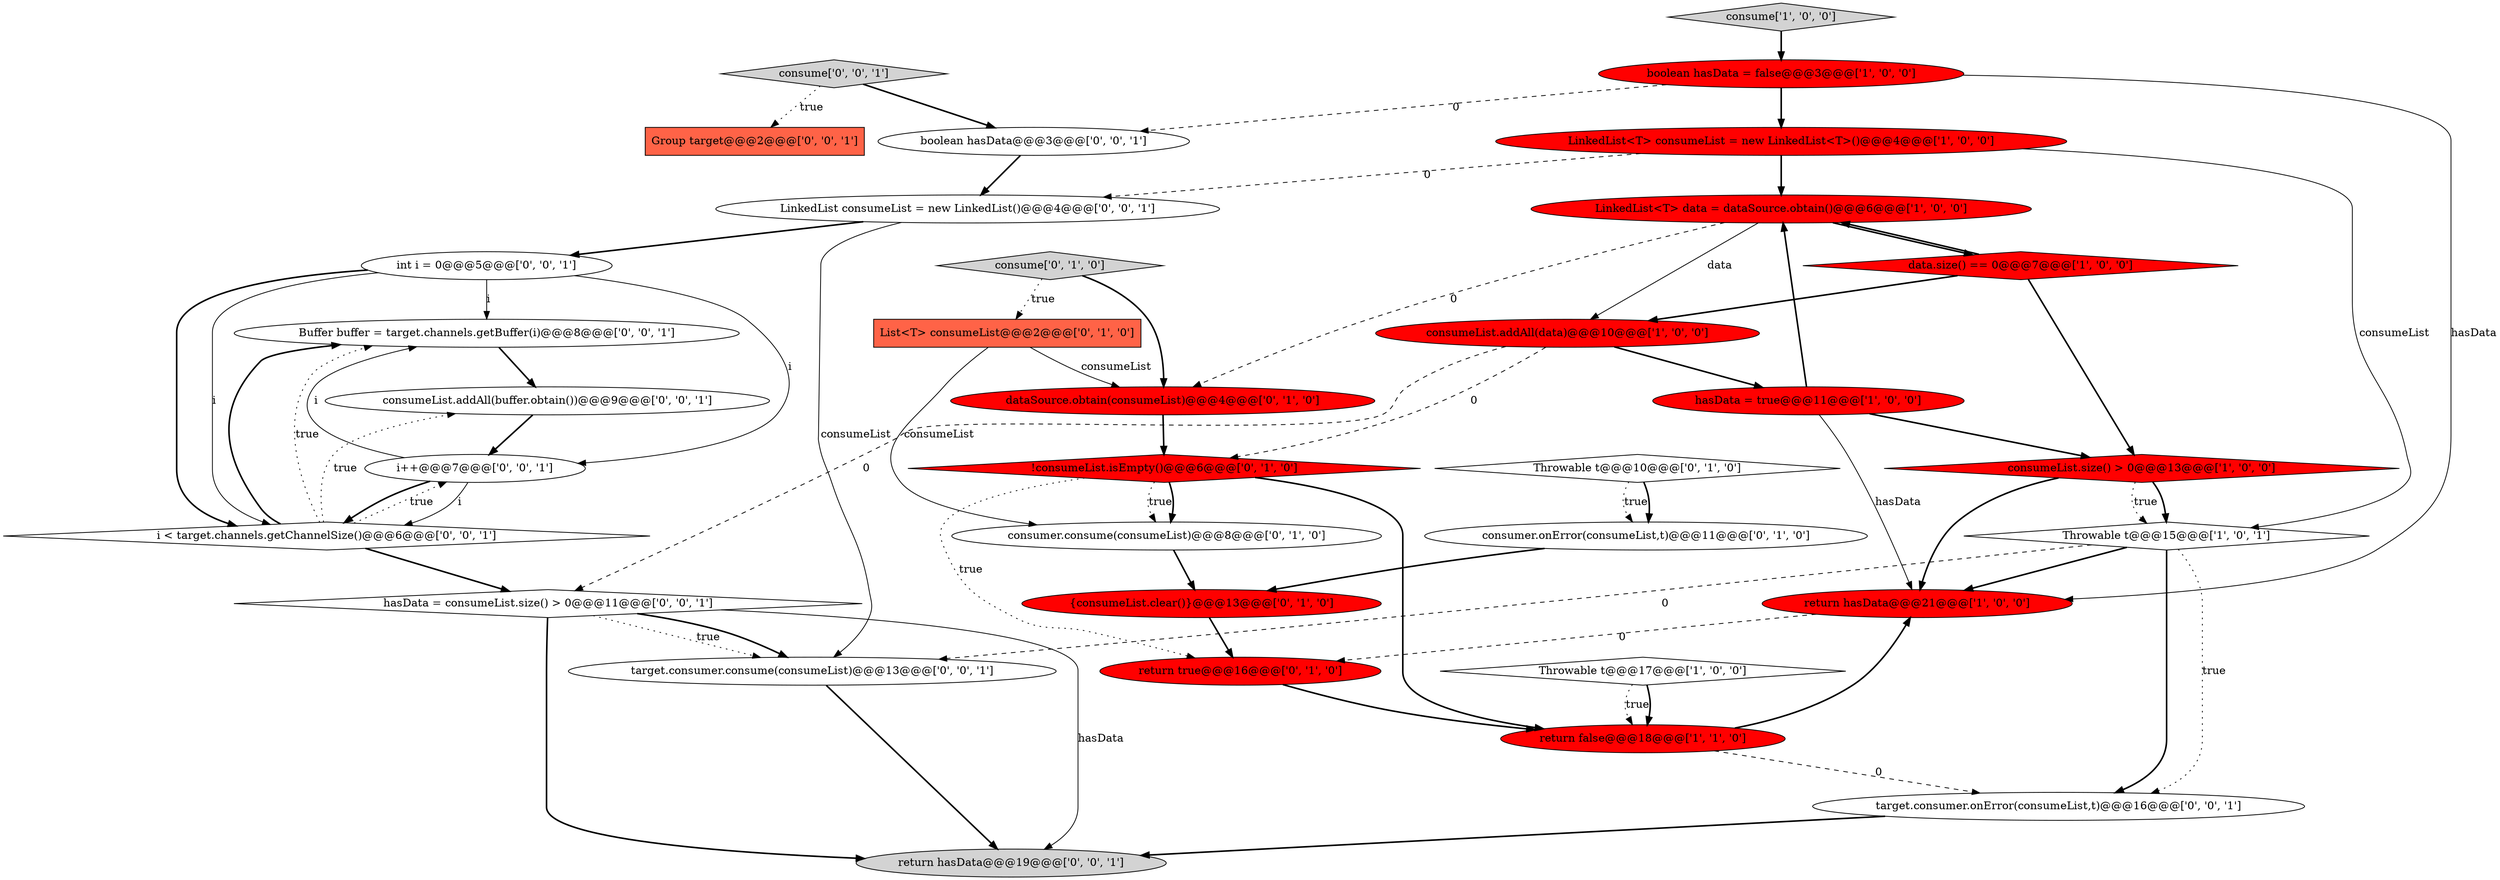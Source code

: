 digraph {
11 [style = filled, label = "LinkedList<T> consumeList = new LinkedList<T>()@@@4@@@['1', '0', '0']", fillcolor = red, shape = ellipse image = "AAA1AAABBB1BBB"];
27 [style = filled, label = "Buffer buffer = target.channels.getBuffer(i)@@@8@@@['0', '0', '1']", fillcolor = white, shape = ellipse image = "AAA0AAABBB3BBB"];
29 [style = filled, label = "consumeList.addAll(buffer.obtain())@@@9@@@['0', '0', '1']", fillcolor = white, shape = ellipse image = "AAA0AAABBB3BBB"];
18 [style = filled, label = "return true@@@16@@@['0', '1', '0']", fillcolor = red, shape = ellipse image = "AAA1AAABBB2BBB"];
3 [style = filled, label = "boolean hasData = false@@@3@@@['1', '0', '0']", fillcolor = red, shape = ellipse image = "AAA1AAABBB1BBB"];
10 [style = filled, label = "return hasData@@@21@@@['1', '0', '0']", fillcolor = red, shape = ellipse image = "AAA1AAABBB1BBB"];
24 [style = filled, label = "return hasData@@@19@@@['0', '0', '1']", fillcolor = lightgray, shape = ellipse image = "AAA0AAABBB3BBB"];
14 [style = filled, label = "{consumeList.clear()}@@@13@@@['0', '1', '0']", fillcolor = red, shape = ellipse image = "AAA1AAABBB2BBB"];
9 [style = filled, label = "Throwable t@@@17@@@['1', '0', '0']", fillcolor = white, shape = diamond image = "AAA0AAABBB1BBB"];
23 [style = filled, label = "hasData = consumeList.size() > 0@@@11@@@['0', '0', '1']", fillcolor = white, shape = diamond image = "AAA0AAABBB3BBB"];
7 [style = filled, label = "data.size() == 0@@@7@@@['1', '0', '0']", fillcolor = red, shape = diamond image = "AAA1AAABBB1BBB"];
32 [style = filled, label = "Group target@@@2@@@['0', '0', '1']", fillcolor = tomato, shape = box image = "AAA0AAABBB3BBB"];
25 [style = filled, label = "LinkedList consumeList = new LinkedList()@@@4@@@['0', '0', '1']", fillcolor = white, shape = ellipse image = "AAA0AAABBB3BBB"];
33 [style = filled, label = "i++@@@7@@@['0', '0', '1']", fillcolor = white, shape = ellipse image = "AAA0AAABBB3BBB"];
12 [style = filled, label = "consumer.consume(consumeList)@@@8@@@['0', '1', '0']", fillcolor = white, shape = ellipse image = "AAA0AAABBB2BBB"];
15 [style = filled, label = "List<T> consumeList@@@2@@@['0', '1', '0']", fillcolor = tomato, shape = box image = "AAA1AAABBB2BBB"];
28 [style = filled, label = "target.consumer.consume(consumeList)@@@13@@@['0', '0', '1']", fillcolor = white, shape = ellipse image = "AAA0AAABBB3BBB"];
2 [style = filled, label = "consume['1', '0', '0']", fillcolor = lightgray, shape = diamond image = "AAA0AAABBB1BBB"];
13 [style = filled, label = "consume['0', '1', '0']", fillcolor = lightgray, shape = diamond image = "AAA0AAABBB2BBB"];
1 [style = filled, label = "LinkedList<T> data = dataSource.obtain()@@@6@@@['1', '0', '0']", fillcolor = red, shape = ellipse image = "AAA1AAABBB1BBB"];
19 [style = filled, label = "dataSource.obtain(consumeList)@@@4@@@['0', '1', '0']", fillcolor = red, shape = ellipse image = "AAA1AAABBB2BBB"];
8 [style = filled, label = "Throwable t@@@15@@@['1', '0', '1']", fillcolor = white, shape = diamond image = "AAA0AAABBB1BBB"];
6 [style = filled, label = "hasData = true@@@11@@@['1', '0', '0']", fillcolor = red, shape = ellipse image = "AAA1AAABBB1BBB"];
22 [style = filled, label = "boolean hasData@@@3@@@['0', '0', '1']", fillcolor = white, shape = ellipse image = "AAA0AAABBB3BBB"];
0 [style = filled, label = "return false@@@18@@@['1', '1', '0']", fillcolor = red, shape = ellipse image = "AAA1AAABBB1BBB"];
31 [style = filled, label = "i < target.channels.getChannelSize()@@@6@@@['0', '0', '1']", fillcolor = white, shape = diamond image = "AAA0AAABBB3BBB"];
17 [style = filled, label = "Throwable t@@@10@@@['0', '1', '0']", fillcolor = white, shape = diamond image = "AAA0AAABBB2BBB"];
4 [style = filled, label = "consumeList.addAll(data)@@@10@@@['1', '0', '0']", fillcolor = red, shape = ellipse image = "AAA1AAABBB1BBB"];
26 [style = filled, label = "consume['0', '0', '1']", fillcolor = lightgray, shape = diamond image = "AAA0AAABBB3BBB"];
21 [style = filled, label = "int i = 0@@@5@@@['0', '0', '1']", fillcolor = white, shape = ellipse image = "AAA0AAABBB3BBB"];
16 [style = filled, label = "!consumeList.isEmpty()@@@6@@@['0', '1', '0']", fillcolor = red, shape = diamond image = "AAA1AAABBB2BBB"];
20 [style = filled, label = "consumer.onError(consumeList,t)@@@11@@@['0', '1', '0']", fillcolor = white, shape = ellipse image = "AAA0AAABBB2BBB"];
5 [style = filled, label = "consumeList.size() > 0@@@13@@@['1', '0', '0']", fillcolor = red, shape = diamond image = "AAA1AAABBB1BBB"];
30 [style = filled, label = "target.consumer.onError(consumeList,t)@@@16@@@['0', '0', '1']", fillcolor = white, shape = ellipse image = "AAA0AAABBB3BBB"];
33->31 [style = solid, label="i"];
17->20 [style = dotted, label="true"];
8->30 [style = bold, label=""];
5->10 [style = bold, label=""];
5->8 [style = bold, label=""];
8->10 [style = bold, label=""];
22->25 [style = bold, label=""];
16->0 [style = bold, label=""];
30->24 [style = bold, label=""];
9->0 [style = dotted, label="true"];
7->1 [style = bold, label=""];
31->23 [style = bold, label=""];
16->12 [style = dotted, label="true"];
9->0 [style = bold, label=""];
4->16 [style = dashed, label="0"];
11->1 [style = bold, label=""];
4->6 [style = bold, label=""];
21->31 [style = solid, label="i"];
8->30 [style = dotted, label="true"];
23->28 [style = dotted, label="true"];
2->3 [style = bold, label=""];
1->19 [style = dashed, label="0"];
3->11 [style = bold, label=""];
25->28 [style = solid, label="consumeList"];
21->33 [style = solid, label="i"];
20->14 [style = bold, label=""];
3->22 [style = dashed, label="0"];
6->10 [style = solid, label="hasData"];
7->4 [style = bold, label=""];
23->24 [style = solid, label="hasData"];
8->28 [style = dashed, label="0"];
31->33 [style = dotted, label="true"];
1->7 [style = bold, label=""];
26->22 [style = bold, label=""];
15->19 [style = solid, label="consumeList"];
19->16 [style = bold, label=""];
3->10 [style = solid, label="hasData"];
23->28 [style = bold, label=""];
6->1 [style = bold, label=""];
21->27 [style = solid, label="i"];
6->5 [style = bold, label=""];
7->5 [style = bold, label=""];
0->10 [style = bold, label=""];
13->19 [style = bold, label=""];
21->31 [style = bold, label=""];
29->33 [style = bold, label=""];
23->24 [style = bold, label=""];
31->27 [style = bold, label=""];
26->32 [style = dotted, label="true"];
33->27 [style = solid, label="i"];
0->30 [style = dashed, label="0"];
31->27 [style = dotted, label="true"];
12->14 [style = bold, label=""];
11->25 [style = dashed, label="0"];
1->4 [style = solid, label="data"];
33->31 [style = bold, label=""];
28->24 [style = bold, label=""];
14->18 [style = bold, label=""];
13->15 [style = dotted, label="true"];
27->29 [style = bold, label=""];
5->8 [style = dotted, label="true"];
31->29 [style = dotted, label="true"];
4->23 [style = dashed, label="0"];
16->12 [style = bold, label=""];
11->8 [style = solid, label="consumeList"];
18->0 [style = bold, label=""];
15->12 [style = solid, label="consumeList"];
10->18 [style = dashed, label="0"];
25->21 [style = bold, label=""];
17->20 [style = bold, label=""];
16->18 [style = dotted, label="true"];
}

